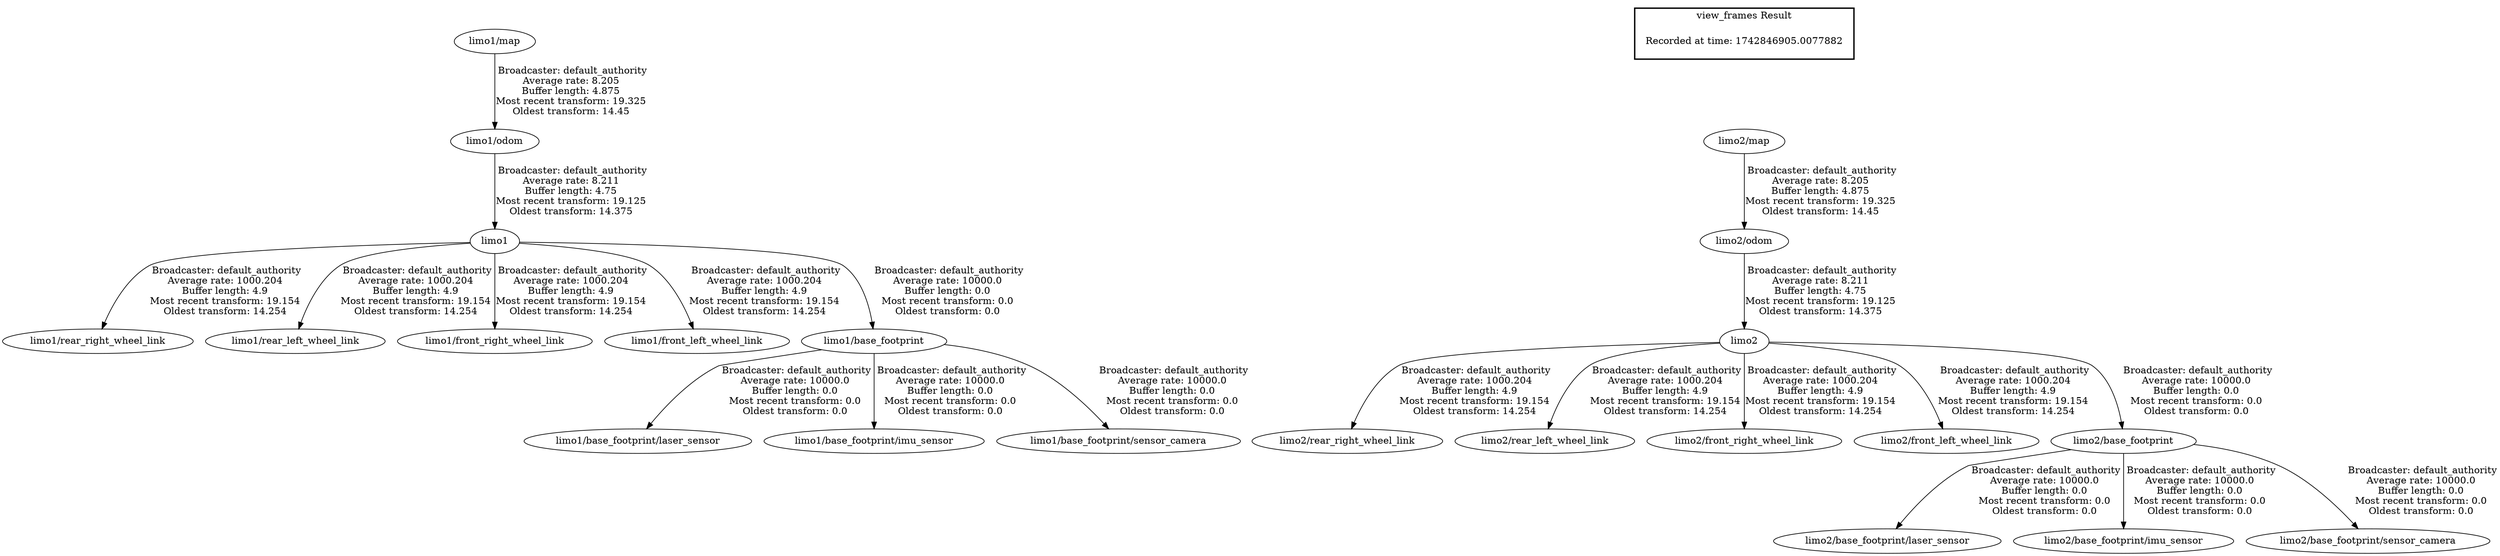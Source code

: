 digraph G {
"limo1" -> "limo1/rear_right_wheel_link"[label=" Broadcaster: default_authority\nAverage rate: 1000.204\nBuffer length: 4.9\nMost recent transform: 19.154\nOldest transform: 14.254\n"];
"limo1/odom" -> "limo1"[label=" Broadcaster: default_authority\nAverage rate: 8.211\nBuffer length: 4.75\nMost recent transform: 19.125\nOldest transform: 14.375\n"];
"limo1" -> "limo1/rear_left_wheel_link"[label=" Broadcaster: default_authority\nAverage rate: 1000.204\nBuffer length: 4.9\nMost recent transform: 19.154\nOldest transform: 14.254\n"];
"limo1" -> "limo1/front_right_wheel_link"[label=" Broadcaster: default_authority\nAverage rate: 1000.204\nBuffer length: 4.9\nMost recent transform: 19.154\nOldest transform: 14.254\n"];
"limo1" -> "limo1/front_left_wheel_link"[label=" Broadcaster: default_authority\nAverage rate: 1000.204\nBuffer length: 4.9\nMost recent transform: 19.154\nOldest transform: 14.254\n"];
"limo1/base_footprint" -> "limo1/base_footprint/laser_sensor"[label=" Broadcaster: default_authority\nAverage rate: 10000.0\nBuffer length: 0.0\nMost recent transform: 0.0\nOldest transform: 0.0\n"];
"limo1" -> "limo1/base_footprint"[label=" Broadcaster: default_authority\nAverage rate: 10000.0\nBuffer length: 0.0\nMost recent transform: 0.0\nOldest transform: 0.0\n"];
"limo1/base_footprint" -> "limo1/base_footprint/imu_sensor"[label=" Broadcaster: default_authority\nAverage rate: 10000.0\nBuffer length: 0.0\nMost recent transform: 0.0\nOldest transform: 0.0\n"];
"limo1/base_footprint" -> "limo1/base_footprint/sensor_camera"[label=" Broadcaster: default_authority\nAverage rate: 10000.0\nBuffer length: 0.0\nMost recent transform: 0.0\nOldest transform: 0.0\n"];
"limo2" -> "limo2/rear_right_wheel_link"[label=" Broadcaster: default_authority\nAverage rate: 1000.204\nBuffer length: 4.9\nMost recent transform: 19.154\nOldest transform: 14.254\n"];
"limo2/odom" -> "limo2"[label=" Broadcaster: default_authority\nAverage rate: 8.211\nBuffer length: 4.75\nMost recent transform: 19.125\nOldest transform: 14.375\n"];
"limo2" -> "limo2/rear_left_wheel_link"[label=" Broadcaster: default_authority\nAverage rate: 1000.204\nBuffer length: 4.9\nMost recent transform: 19.154\nOldest transform: 14.254\n"];
"limo2" -> "limo2/front_right_wheel_link"[label=" Broadcaster: default_authority\nAverage rate: 1000.204\nBuffer length: 4.9\nMost recent transform: 19.154\nOldest transform: 14.254\n"];
"limo2" -> "limo2/front_left_wheel_link"[label=" Broadcaster: default_authority\nAverage rate: 1000.204\nBuffer length: 4.9\nMost recent transform: 19.154\nOldest transform: 14.254\n"];
"limo2/base_footprint" -> "limo2/base_footprint/laser_sensor"[label=" Broadcaster: default_authority\nAverage rate: 10000.0\nBuffer length: 0.0\nMost recent transform: 0.0\nOldest transform: 0.0\n"];
"limo2" -> "limo2/base_footprint"[label=" Broadcaster: default_authority\nAverage rate: 10000.0\nBuffer length: 0.0\nMost recent transform: 0.0\nOldest transform: 0.0\n"];
"limo2/base_footprint" -> "limo2/base_footprint/imu_sensor"[label=" Broadcaster: default_authority\nAverage rate: 10000.0\nBuffer length: 0.0\nMost recent transform: 0.0\nOldest transform: 0.0\n"];
"limo2/base_footprint" -> "limo2/base_footprint/sensor_camera"[label=" Broadcaster: default_authority\nAverage rate: 10000.0\nBuffer length: 0.0\nMost recent transform: 0.0\nOldest transform: 0.0\n"];
"limo1/map" -> "limo1/odom"[label=" Broadcaster: default_authority\nAverage rate: 8.205\nBuffer length: 4.875\nMost recent transform: 19.325\nOldest transform: 14.45\n"];
"limo2/map" -> "limo2/odom"[label=" Broadcaster: default_authority\nAverage rate: 8.205\nBuffer length: 4.875\nMost recent transform: 19.325\nOldest transform: 14.45\n"];
edge [style=invis];
 subgraph cluster_legend { style=bold; color=black; label ="view_frames Result";
"Recorded at time: 1742846905.0077882"[ shape=plaintext ] ;
}->"limo2/map";
}